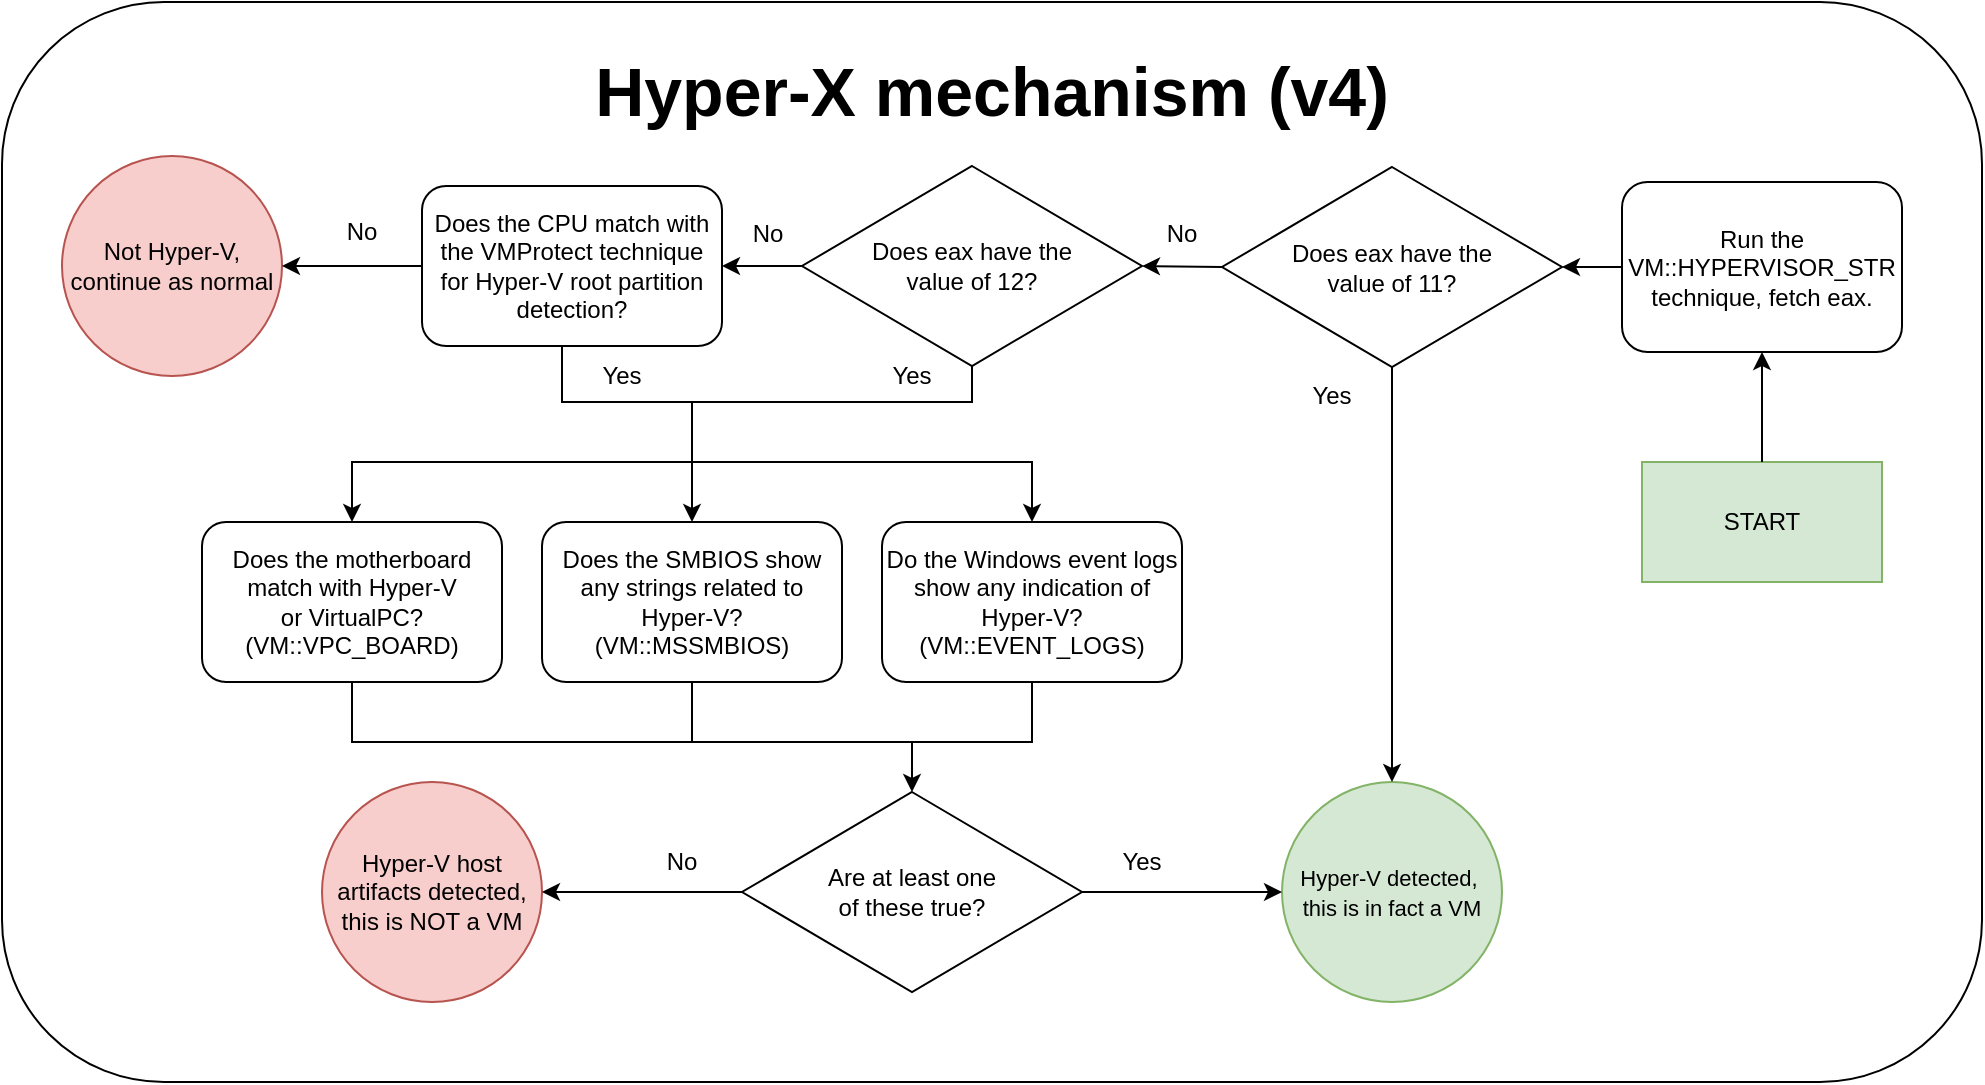<mxfile version="24.7.17">
  <diagram name="Page-1" id="zGf0Ftu6_07F7baFzf_Y">
    <mxGraphModel dx="1875" dy="788" grid="1" gridSize="10" guides="1" tooltips="1" connect="1" arrows="1" fold="1" page="1" pageScale="1" pageWidth="850" pageHeight="1100" math="0" shadow="0">
      <root>
        <mxCell id="0" />
        <mxCell id="1" parent="0" />
        <mxCell id="x2cThCooTCoZfJnJUzE6-1" value="" style="rounded=1;whiteSpace=wrap;html=1;" parent="1" vertex="1">
          <mxGeometry x="-30" y="130" width="990" height="540" as="geometry" />
        </mxCell>
        <mxCell id="x2cThCooTCoZfJnJUzE6-2" value="START" style="rounded=0;whiteSpace=wrap;html=1;fillColor=#d5e8d4;strokeColor=#82b366;" parent="1" vertex="1">
          <mxGeometry x="790" y="360" width="120" height="60" as="geometry" />
        </mxCell>
        <mxCell id="x2cThCooTCoZfJnJUzE6-3" value="&lt;div&gt;Run the VM::HYPERVISOR_STR&lt;/div&gt;&lt;div&gt;technique, fetch eax.&lt;br&gt;&lt;/div&gt;" style="rounded=1;whiteSpace=wrap;html=1;" parent="1" vertex="1">
          <mxGeometry x="780" y="220" width="140" height="85" as="geometry" />
        </mxCell>
        <mxCell id="x2cThCooTCoZfJnJUzE6-8" value="Hyper-X mechanism (v4)" style="text;html=1;align=center;verticalAlign=middle;whiteSpace=wrap;rounded=0;fontSize=34;fontStyle=1" parent="1" vertex="1">
          <mxGeometry x="265" y="160" width="400" height="30" as="geometry" />
        </mxCell>
        <mxCell id="x2cThCooTCoZfJnJUzE6-10" value="Not Hyper-V, continue as normal" style="ellipse;whiteSpace=wrap;html=1;aspect=fixed;fillColor=#f8cecc;strokeColor=#b85450;" parent="1" vertex="1">
          <mxGeometry y="207" width="110" height="110" as="geometry" />
        </mxCell>
        <mxCell id="x2cThCooTCoZfJnJUzE6-23" value="Does the SMBIOS show any strings related to Hyper-V?&lt;br&gt;(VM::MSSMBIOS)" style="rounded=1;whiteSpace=wrap;html=1;" parent="1" vertex="1">
          <mxGeometry x="240" y="390" width="150" height="80" as="geometry" />
        </mxCell>
        <mxCell id="x2cThCooTCoZfJnJUzE6-24" value="Does the motherboard match with Hyper-V&lt;br&gt;or VirtualPC?&lt;br&gt;(VM::VPC_BOARD)" style="rounded=1;whiteSpace=wrap;html=1;" parent="1" vertex="1">
          <mxGeometry x="70" y="390" width="150" height="80" as="geometry" />
        </mxCell>
        <mxCell id="x2cThCooTCoZfJnJUzE6-32" value="&lt;div&gt;&lt;font style=&quot;font-size: 11px;&quot;&gt;Hyper-V detected,&amp;nbsp;&lt;/font&gt;&lt;/div&gt;&lt;div&gt;&lt;font style=&quot;font-size: 11px;&quot;&gt;this is in fact a VM&lt;/font&gt;&lt;/div&gt;" style="ellipse;whiteSpace=wrap;html=1;aspect=fixed;fillColor=#d5e8d4;strokeColor=#82b366;" parent="1" vertex="1">
          <mxGeometry x="610" y="520" width="110" height="110" as="geometry" />
        </mxCell>
        <mxCell id="x2cThCooTCoZfJnJUzE6-33" value="Hyper-V host artifacts detected, this is NOT a VM" style="ellipse;whiteSpace=wrap;html=1;aspect=fixed;fillColor=#f8cecc;strokeColor=#b85450;" parent="1" vertex="1">
          <mxGeometry x="130" y="520" width="110" height="110" as="geometry" />
        </mxCell>
        <mxCell id="4PM8ViUepl_GfYZcxHRn-10" value="Does the CPU match with the VMProtect technique for Hyper-V root partition detection?" style="rounded=1;whiteSpace=wrap;html=1;" parent="1" vertex="1">
          <mxGeometry x="180" y="222" width="150" height="80" as="geometry" />
        </mxCell>
        <mxCell id="mEdIK6QNIQfA6IXG1Q04-6" value="Does eax have the &lt;br&gt;&lt;div&gt;value of 11?&lt;/div&gt;" style="rhombus;whiteSpace=wrap;html=1;" parent="1" vertex="1">
          <mxGeometry x="580" y="212.5" width="170" height="100" as="geometry" />
        </mxCell>
        <mxCell id="mEdIK6QNIQfA6IXG1Q04-16" value="Do the Windows event logs show any indication of Hyper-V?&lt;br&gt;(VM::EVENT_LOGS)" style="rounded=1;whiteSpace=wrap;html=1;" parent="1" vertex="1">
          <mxGeometry x="410" y="390" width="150" height="80" as="geometry" />
        </mxCell>
        <mxCell id="mEdIK6QNIQfA6IXG1Q04-20" value="Are at least one &lt;br&gt;of these true?" style="rhombus;whiteSpace=wrap;html=1;" parent="1" vertex="1">
          <mxGeometry x="340" y="525" width="170" height="100" as="geometry" />
        </mxCell>
        <mxCell id="6Mm_VMVsP4fTWzJjbTtz-1" value="Does eax have the &lt;br&gt;&lt;div&gt;value of 12?&lt;/div&gt;" style="rhombus;whiteSpace=wrap;html=1;" vertex="1" parent="1">
          <mxGeometry x="370" y="212" width="170" height="100" as="geometry" />
        </mxCell>
        <mxCell id="6Mm_VMVsP4fTWzJjbTtz-2" value="" style="endArrow=classic;html=1;rounded=0;exitX=0.5;exitY=1;exitDx=0;exitDy=0;entryX=0.5;entryY=0;entryDx=0;entryDy=0;" edge="1" parent="1" source="mEdIK6QNIQfA6IXG1Q04-6" target="x2cThCooTCoZfJnJUzE6-32">
          <mxGeometry width="50" height="50" relative="1" as="geometry">
            <mxPoint x="310" y="550" as="sourcePoint" />
            <mxPoint x="360" y="500" as="targetPoint" />
          </mxGeometry>
        </mxCell>
        <mxCell id="6Mm_VMVsP4fTWzJjbTtz-3" value="" style="endArrow=classic;html=1;rounded=0;exitX=0.5;exitY=0;exitDx=0;exitDy=0;entryX=0.5;entryY=1;entryDx=0;entryDy=0;" edge="1" parent="1" source="x2cThCooTCoZfJnJUzE6-2" target="x2cThCooTCoZfJnJUzE6-3">
          <mxGeometry width="50" height="50" relative="1" as="geometry">
            <mxPoint x="340" y="550" as="sourcePoint" />
            <mxPoint x="390" y="500" as="targetPoint" />
          </mxGeometry>
        </mxCell>
        <mxCell id="6Mm_VMVsP4fTWzJjbTtz-4" value="" style="endArrow=classic;html=1;rounded=0;exitX=0;exitY=0.5;exitDx=0;exitDy=0;entryX=1;entryY=0.5;entryDx=0;entryDy=0;" edge="1" parent="1" source="x2cThCooTCoZfJnJUzE6-3" target="mEdIK6QNIQfA6IXG1Q04-6">
          <mxGeometry width="50" height="50" relative="1" as="geometry">
            <mxPoint x="340" y="550" as="sourcePoint" />
            <mxPoint x="390" y="500" as="targetPoint" />
          </mxGeometry>
        </mxCell>
        <mxCell id="6Mm_VMVsP4fTWzJjbTtz-5" value="" style="endArrow=classic;html=1;rounded=0;exitX=0;exitY=0.5;exitDx=0;exitDy=0;entryX=1;entryY=0.5;entryDx=0;entryDy=0;" edge="1" parent="1" source="mEdIK6QNIQfA6IXG1Q04-6" target="6Mm_VMVsP4fTWzJjbTtz-1">
          <mxGeometry width="50" height="50" relative="1" as="geometry">
            <mxPoint x="340" y="550" as="sourcePoint" />
            <mxPoint x="390" y="500" as="targetPoint" />
          </mxGeometry>
        </mxCell>
        <mxCell id="6Mm_VMVsP4fTWzJjbTtz-6" value="" style="endArrow=classic;html=1;rounded=0;entryX=1;entryY=0.5;entryDx=0;entryDy=0;exitX=0;exitY=0.5;exitDx=0;exitDy=0;" edge="1" parent="1" source="6Mm_VMVsP4fTWzJjbTtz-1" target="4PM8ViUepl_GfYZcxHRn-10">
          <mxGeometry width="50" height="50" relative="1" as="geometry">
            <mxPoint x="340" y="550" as="sourcePoint" />
            <mxPoint x="390" y="500" as="targetPoint" />
          </mxGeometry>
        </mxCell>
        <mxCell id="6Mm_VMVsP4fTWzJjbTtz-7" value="" style="endArrow=classic;html=1;rounded=0;exitX=0;exitY=0.5;exitDx=0;exitDy=0;" edge="1" parent="1" source="4PM8ViUepl_GfYZcxHRn-10" target="x2cThCooTCoZfJnJUzE6-10">
          <mxGeometry width="50" height="50" relative="1" as="geometry">
            <mxPoint x="300" y="310" as="sourcePoint" />
            <mxPoint x="350" y="260" as="targetPoint" />
          </mxGeometry>
        </mxCell>
        <mxCell id="6Mm_VMVsP4fTWzJjbTtz-8" value="" style="endArrow=classic;html=1;rounded=0;entryX=0.5;entryY=0;entryDx=0;entryDy=0;" edge="1" parent="1" target="x2cThCooTCoZfJnJUzE6-24">
          <mxGeometry width="50" height="50" relative="1" as="geometry">
            <mxPoint x="260" y="360" as="sourcePoint" />
            <mxPoint x="420" y="260" as="targetPoint" />
            <Array as="points">
              <mxPoint x="145" y="360" />
            </Array>
          </mxGeometry>
        </mxCell>
        <mxCell id="6Mm_VMVsP4fTWzJjbTtz-11" value="" style="endArrow=classic;html=1;rounded=0;entryX=0.5;entryY=0;entryDx=0;entryDy=0;" edge="1" parent="1" target="mEdIK6QNIQfA6IXG1Q04-16">
          <mxGeometry width="50" height="50" relative="1" as="geometry">
            <mxPoint x="260" y="360" as="sourcePoint" />
            <mxPoint x="420" y="260" as="targetPoint" />
            <Array as="points">
              <mxPoint x="485" y="360" />
            </Array>
          </mxGeometry>
        </mxCell>
        <mxCell id="6Mm_VMVsP4fTWzJjbTtz-12" value="" style="endArrow=none;html=1;rounded=0;exitX=0.5;exitY=1;exitDx=0;exitDy=0;endFill=0;" edge="1" parent="1">
          <mxGeometry width="50" height="50" relative="1" as="geometry">
            <mxPoint x="250" y="302" as="sourcePoint" />
            <mxPoint x="315" y="360" as="targetPoint" />
            <Array as="points">
              <mxPoint x="250" y="330" />
              <mxPoint x="315" y="330" />
            </Array>
          </mxGeometry>
        </mxCell>
        <mxCell id="6Mm_VMVsP4fTWzJjbTtz-13" value="" style="endArrow=none;html=1;rounded=0;exitX=0.5;exitY=1;exitDx=0;exitDy=0;endFill=0;" edge="1" parent="1" source="6Mm_VMVsP4fTWzJjbTtz-1">
          <mxGeometry width="50" height="50" relative="1" as="geometry">
            <mxPoint x="450" y="320" as="sourcePoint" />
            <mxPoint x="310" y="330" as="targetPoint" />
            <Array as="points">
              <mxPoint x="455" y="330" />
            </Array>
          </mxGeometry>
        </mxCell>
        <mxCell id="6Mm_VMVsP4fTWzJjbTtz-15" value="" style="endArrow=classic;html=1;rounded=0;entryX=0.5;entryY=0;entryDx=0;entryDy=0;" edge="1" parent="1" target="x2cThCooTCoZfJnJUzE6-23">
          <mxGeometry width="50" height="50" relative="1" as="geometry">
            <mxPoint x="315" y="360" as="sourcePoint" />
            <mxPoint x="380" y="420" as="targetPoint" />
          </mxGeometry>
        </mxCell>
        <mxCell id="6Mm_VMVsP4fTWzJjbTtz-16" value="" style="endArrow=classic;html=1;rounded=0;entryX=0.5;entryY=0;entryDx=0;entryDy=0;exitX=0.5;exitY=1;exitDx=0;exitDy=0;" edge="1" parent="1" source="x2cThCooTCoZfJnJUzE6-24" target="mEdIK6QNIQfA6IXG1Q04-20">
          <mxGeometry width="50" height="50" relative="1" as="geometry">
            <mxPoint x="330" y="420" as="sourcePoint" />
            <mxPoint x="380" y="370" as="targetPoint" />
            <Array as="points">
              <mxPoint x="145" y="500" />
              <mxPoint x="425" y="500" />
            </Array>
          </mxGeometry>
        </mxCell>
        <mxCell id="6Mm_VMVsP4fTWzJjbTtz-17" value="" style="endArrow=none;html=1;rounded=0;entryX=0.5;entryY=1;entryDx=0;entryDy=0;" edge="1" parent="1" target="x2cThCooTCoZfJnJUzE6-23">
          <mxGeometry width="50" height="50" relative="1" as="geometry">
            <mxPoint x="315" y="500" as="sourcePoint" />
            <mxPoint x="430" y="370" as="targetPoint" />
          </mxGeometry>
        </mxCell>
        <mxCell id="6Mm_VMVsP4fTWzJjbTtz-18" value="" style="endArrow=none;html=1;rounded=0;entryX=0.5;entryY=1;entryDx=0;entryDy=0;" edge="1" parent="1" target="mEdIK6QNIQfA6IXG1Q04-16">
          <mxGeometry width="50" height="50" relative="1" as="geometry">
            <mxPoint x="420" y="500" as="sourcePoint" />
            <mxPoint x="430" y="370" as="targetPoint" />
            <Array as="points">
              <mxPoint x="485" y="500" />
            </Array>
          </mxGeometry>
        </mxCell>
        <mxCell id="6Mm_VMVsP4fTWzJjbTtz-19" value="" style="endArrow=classic;html=1;rounded=0;entryX=0;entryY=0.5;entryDx=0;entryDy=0;exitX=1;exitY=0.5;exitDx=0;exitDy=0;" edge="1" parent="1" source="mEdIK6QNIQfA6IXG1Q04-20" target="x2cThCooTCoZfJnJUzE6-32">
          <mxGeometry width="50" height="50" relative="1" as="geometry">
            <mxPoint x="380" y="420" as="sourcePoint" />
            <mxPoint x="430" y="370" as="targetPoint" />
          </mxGeometry>
        </mxCell>
        <mxCell id="6Mm_VMVsP4fTWzJjbTtz-20" value="" style="endArrow=classic;html=1;rounded=0;entryX=1;entryY=0.5;entryDx=0;entryDy=0;exitX=0;exitY=0.5;exitDx=0;exitDy=0;" edge="1" parent="1" source="mEdIK6QNIQfA6IXG1Q04-20" target="x2cThCooTCoZfJnJUzE6-33">
          <mxGeometry width="50" height="50" relative="1" as="geometry">
            <mxPoint x="380" y="420" as="sourcePoint" />
            <mxPoint x="430" y="370" as="targetPoint" />
          </mxGeometry>
        </mxCell>
        <mxCell id="6Mm_VMVsP4fTWzJjbTtz-21" value="No" style="text;html=1;align=center;verticalAlign=middle;whiteSpace=wrap;rounded=0;" vertex="1" parent="1">
          <mxGeometry x="280" y="545" width="60" height="30" as="geometry" />
        </mxCell>
        <mxCell id="6Mm_VMVsP4fTWzJjbTtz-22" value="Yes" style="text;html=1;align=center;verticalAlign=middle;whiteSpace=wrap;rounded=0;" vertex="1" parent="1">
          <mxGeometry x="510" y="545" width="60" height="30" as="geometry" />
        </mxCell>
        <mxCell id="6Mm_VMVsP4fTWzJjbTtz-23" value="No" style="text;html=1;align=center;verticalAlign=middle;whiteSpace=wrap;rounded=0;" vertex="1" parent="1">
          <mxGeometry x="120" y="230" width="60" height="30" as="geometry" />
        </mxCell>
        <mxCell id="6Mm_VMVsP4fTWzJjbTtz-24" value="No" style="text;html=1;align=center;verticalAlign=middle;whiteSpace=wrap;rounded=0;" vertex="1" parent="1">
          <mxGeometry x="323" y="231" width="60" height="30" as="geometry" />
        </mxCell>
        <mxCell id="6Mm_VMVsP4fTWzJjbTtz-25" value="Yes" style="text;html=1;align=center;verticalAlign=middle;whiteSpace=wrap;rounded=0;" vertex="1" parent="1">
          <mxGeometry x="395" y="302" width="60" height="30" as="geometry" />
        </mxCell>
        <mxCell id="6Mm_VMVsP4fTWzJjbTtz-26" value="Yes" style="text;html=1;align=center;verticalAlign=middle;whiteSpace=wrap;rounded=0;" vertex="1" parent="1">
          <mxGeometry x="250" y="302" width="60" height="30" as="geometry" />
        </mxCell>
        <mxCell id="6Mm_VMVsP4fTWzJjbTtz-27" value="No" style="text;html=1;align=center;verticalAlign=middle;whiteSpace=wrap;rounded=0;" vertex="1" parent="1">
          <mxGeometry x="530" y="231" width="60" height="30" as="geometry" />
        </mxCell>
        <mxCell id="6Mm_VMVsP4fTWzJjbTtz-30" value="Yes" style="text;html=1;align=center;verticalAlign=middle;whiteSpace=wrap;rounded=0;" vertex="1" parent="1">
          <mxGeometry x="605" y="312" width="60" height="30" as="geometry" />
        </mxCell>
      </root>
    </mxGraphModel>
  </diagram>
</mxfile>
